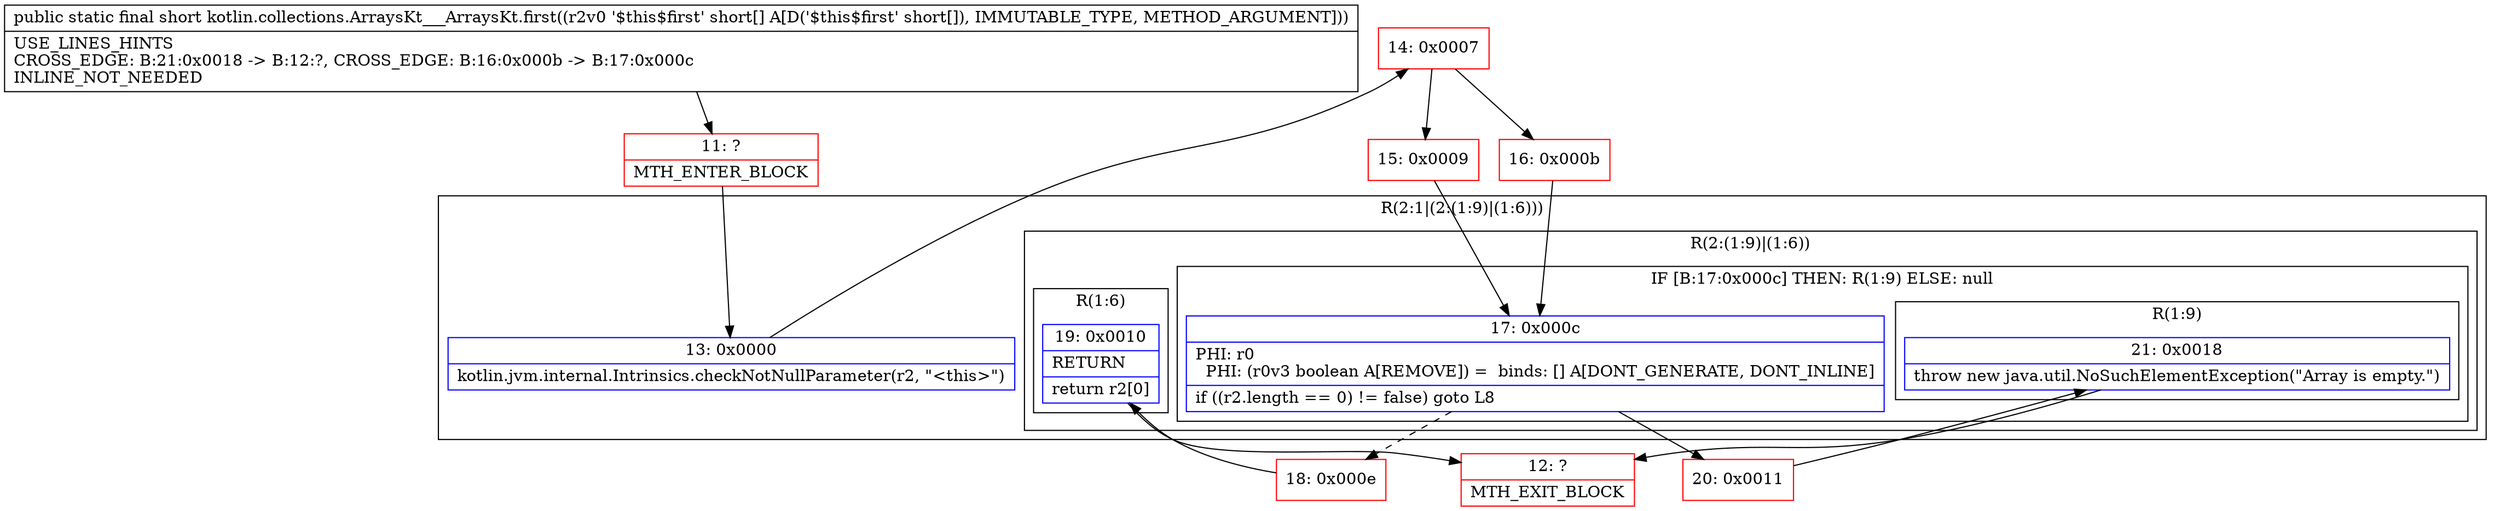digraph "CFG forkotlin.collections.ArraysKt___ArraysKt.first([S)S" {
subgraph cluster_Region_301408986 {
label = "R(2:1|(2:(1:9)|(1:6)))";
node [shape=record,color=blue];
Node_13 [shape=record,label="{13\:\ 0x0000|kotlin.jvm.internal.Intrinsics.checkNotNullParameter(r2, \"\<this\>\")\l}"];
subgraph cluster_Region_764145615 {
label = "R(2:(1:9)|(1:6))";
node [shape=record,color=blue];
subgraph cluster_IfRegion_1434901970 {
label = "IF [B:17:0x000c] THEN: R(1:9) ELSE: null";
node [shape=record,color=blue];
Node_17 [shape=record,label="{17\:\ 0x000c|PHI: r0 \l  PHI: (r0v3 boolean A[REMOVE]) =  binds: [] A[DONT_GENERATE, DONT_INLINE]\l|if ((r2.length == 0) != false) goto L8\l}"];
subgraph cluster_Region_905320456 {
label = "R(1:9)";
node [shape=record,color=blue];
Node_21 [shape=record,label="{21\:\ 0x0018|throw new java.util.NoSuchElementException(\"Array is empty.\")\l}"];
}
}
subgraph cluster_Region_490671518 {
label = "R(1:6)";
node [shape=record,color=blue];
Node_19 [shape=record,label="{19\:\ 0x0010|RETURN\l|return r2[0]\l}"];
}
}
}
Node_11 [shape=record,color=red,label="{11\:\ ?|MTH_ENTER_BLOCK\l}"];
Node_14 [shape=record,color=red,label="{14\:\ 0x0007}"];
Node_15 [shape=record,color=red,label="{15\:\ 0x0009}"];
Node_18 [shape=record,color=red,label="{18\:\ 0x000e}"];
Node_12 [shape=record,color=red,label="{12\:\ ?|MTH_EXIT_BLOCK\l}"];
Node_20 [shape=record,color=red,label="{20\:\ 0x0011}"];
Node_16 [shape=record,color=red,label="{16\:\ 0x000b}"];
MethodNode[shape=record,label="{public static final short kotlin.collections.ArraysKt___ArraysKt.first((r2v0 '$this$first' short[] A[D('$this$first' short[]), IMMUTABLE_TYPE, METHOD_ARGUMENT]))  | USE_LINES_HINTS\lCROSS_EDGE: B:21:0x0018 \-\> B:12:?, CROSS_EDGE: B:16:0x000b \-\> B:17:0x000c\lINLINE_NOT_NEEDED\l}"];
MethodNode -> Node_11;Node_13 -> Node_14;
Node_17 -> Node_18[style=dashed];
Node_17 -> Node_20;
Node_21 -> Node_12;
Node_19 -> Node_12;
Node_11 -> Node_13;
Node_14 -> Node_15;
Node_14 -> Node_16;
Node_15 -> Node_17;
Node_18 -> Node_19;
Node_20 -> Node_21;
Node_16 -> Node_17;
}

